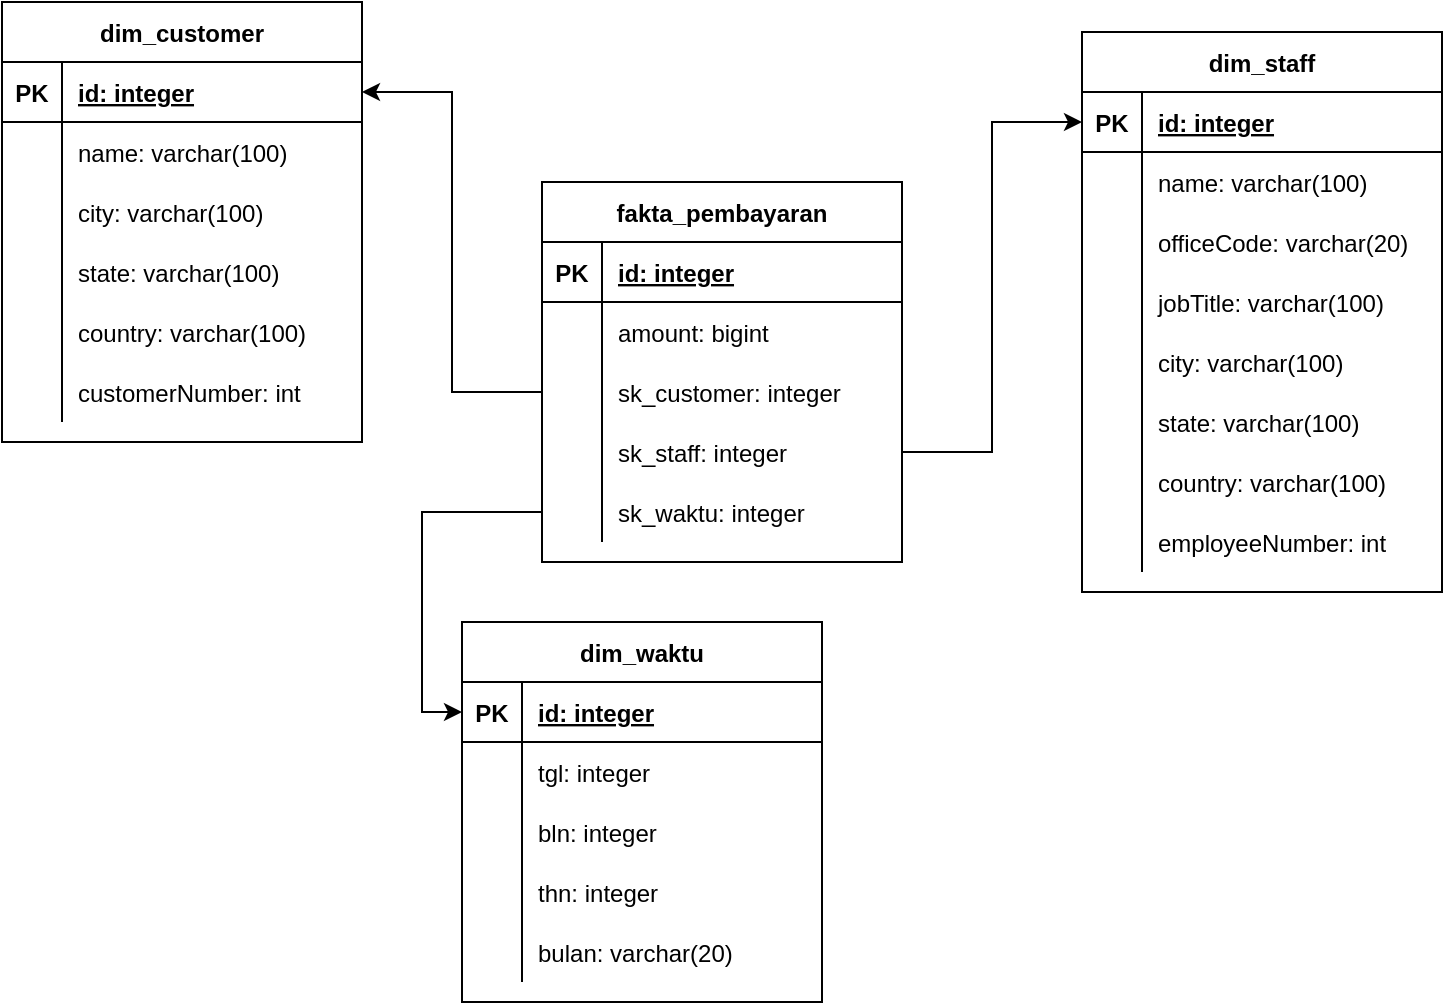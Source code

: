 <mxfile version="13.8.1" type="device"><diagram id="960VVfw8F2LOFo1_3aub" name="Page-1"><mxGraphModel dx="1380" dy="532" grid="1" gridSize="10" guides="1" tooltips="1" connect="1" arrows="1" fold="1" page="1" pageScale="1" pageWidth="850" pageHeight="1100" math="0" shadow="0"><root><mxCell id="0"/><mxCell id="1" parent="0"/><mxCell id="8K4N7G9F1yNt957LgPBC-1" value="fakta_pembayaran" style="shape=table;startSize=30;container=1;collapsible=1;childLayout=tableLayout;fixedRows=1;rowLines=0;fontStyle=1;align=center;resizeLast=1;" parent="1" vertex="1"><mxGeometry x="220" y="110" width="180" height="190" as="geometry"/></mxCell><mxCell id="8K4N7G9F1yNt957LgPBC-2" value="" style="shape=partialRectangle;collapsible=0;dropTarget=0;pointerEvents=0;fillColor=none;top=0;left=0;bottom=1;right=0;points=[[0,0.5],[1,0.5]];portConstraint=eastwest;" parent="8K4N7G9F1yNt957LgPBC-1" vertex="1"><mxGeometry y="30" width="180" height="30" as="geometry"/></mxCell><mxCell id="8K4N7G9F1yNt957LgPBC-3" value="PK" style="shape=partialRectangle;connectable=0;fillColor=none;top=0;left=0;bottom=0;right=0;fontStyle=1;overflow=hidden;" parent="8K4N7G9F1yNt957LgPBC-2" vertex="1"><mxGeometry width="30" height="30" as="geometry"/></mxCell><mxCell id="8K4N7G9F1yNt957LgPBC-4" value="id: integer" style="shape=partialRectangle;connectable=0;fillColor=none;top=0;left=0;bottom=0;right=0;align=left;spacingLeft=6;fontStyle=5;overflow=hidden;" parent="8K4N7G9F1yNt957LgPBC-2" vertex="1"><mxGeometry x="30" width="150" height="30" as="geometry"/></mxCell><mxCell id="8K4N7G9F1yNt957LgPBC-5" value="" style="shape=partialRectangle;collapsible=0;dropTarget=0;pointerEvents=0;fillColor=none;top=0;left=0;bottom=0;right=0;points=[[0,0.5],[1,0.5]];portConstraint=eastwest;" parent="8K4N7G9F1yNt957LgPBC-1" vertex="1"><mxGeometry y="60" width="180" height="30" as="geometry"/></mxCell><mxCell id="8K4N7G9F1yNt957LgPBC-6" value="" style="shape=partialRectangle;connectable=0;fillColor=none;top=0;left=0;bottom=0;right=0;editable=1;overflow=hidden;" parent="8K4N7G9F1yNt957LgPBC-5" vertex="1"><mxGeometry width="30" height="30" as="geometry"/></mxCell><mxCell id="8K4N7G9F1yNt957LgPBC-7" value="amount: bigint" style="shape=partialRectangle;connectable=0;fillColor=none;top=0;left=0;bottom=0;right=0;align=left;spacingLeft=6;overflow=hidden;" parent="8K4N7G9F1yNt957LgPBC-5" vertex="1"><mxGeometry x="30" width="150" height="30" as="geometry"/></mxCell><mxCell id="8K4N7G9F1yNt957LgPBC-30" value="" style="shape=partialRectangle;collapsible=0;dropTarget=0;pointerEvents=0;fillColor=none;top=0;left=0;bottom=0;right=0;points=[[0,0.5],[1,0.5]];portConstraint=eastwest;" parent="8K4N7G9F1yNt957LgPBC-1" vertex="1"><mxGeometry y="90" width="180" height="30" as="geometry"/></mxCell><mxCell id="8K4N7G9F1yNt957LgPBC-31" value="" style="shape=partialRectangle;connectable=0;fillColor=none;top=0;left=0;bottom=0;right=0;editable=1;overflow=hidden;" parent="8K4N7G9F1yNt957LgPBC-30" vertex="1"><mxGeometry width="30" height="30" as="geometry"/></mxCell><mxCell id="8K4N7G9F1yNt957LgPBC-32" value="sk_customer: integer" style="shape=partialRectangle;connectable=0;fillColor=none;top=0;left=0;bottom=0;right=0;align=left;spacingLeft=6;overflow=hidden;" parent="8K4N7G9F1yNt957LgPBC-30" vertex="1"><mxGeometry x="30" width="150" height="30" as="geometry"/></mxCell><mxCell id="8K4N7G9F1yNt957LgPBC-56" value="" style="shape=partialRectangle;collapsible=0;dropTarget=0;pointerEvents=0;fillColor=none;top=0;left=0;bottom=0;right=0;points=[[0,0.5],[1,0.5]];portConstraint=eastwest;" parent="8K4N7G9F1yNt957LgPBC-1" vertex="1"><mxGeometry y="120" width="180" height="30" as="geometry"/></mxCell><mxCell id="8K4N7G9F1yNt957LgPBC-57" value="" style="shape=partialRectangle;connectable=0;fillColor=none;top=0;left=0;bottom=0;right=0;editable=1;overflow=hidden;" parent="8K4N7G9F1yNt957LgPBC-56" vertex="1"><mxGeometry width="30" height="30" as="geometry"/></mxCell><mxCell id="8K4N7G9F1yNt957LgPBC-58" value="sk_staff: integer" style="shape=partialRectangle;connectable=0;fillColor=none;top=0;left=0;bottom=0;right=0;align=left;spacingLeft=6;overflow=hidden;" parent="8K4N7G9F1yNt957LgPBC-56" vertex="1"><mxGeometry x="30" width="150" height="30" as="geometry"/></mxCell><mxCell id="8K4N7G9F1yNt957LgPBC-76" value="" style="shape=partialRectangle;collapsible=0;dropTarget=0;pointerEvents=0;fillColor=none;top=0;left=0;bottom=0;right=0;points=[[0,0.5],[1,0.5]];portConstraint=eastwest;" parent="8K4N7G9F1yNt957LgPBC-1" vertex="1"><mxGeometry y="150" width="180" height="30" as="geometry"/></mxCell><mxCell id="8K4N7G9F1yNt957LgPBC-77" value="" style="shape=partialRectangle;connectable=0;fillColor=none;top=0;left=0;bottom=0;right=0;editable=1;overflow=hidden;" parent="8K4N7G9F1yNt957LgPBC-76" vertex="1"><mxGeometry width="30" height="30" as="geometry"/></mxCell><mxCell id="8K4N7G9F1yNt957LgPBC-78" value="sk_waktu: integer" style="shape=partialRectangle;connectable=0;fillColor=none;top=0;left=0;bottom=0;right=0;align=left;spacingLeft=6;overflow=hidden;" parent="8K4N7G9F1yNt957LgPBC-76" vertex="1"><mxGeometry x="30" width="150" height="30" as="geometry"/></mxCell><mxCell id="8K4N7G9F1yNt957LgPBC-14" value="dim_customer" style="shape=table;startSize=30;container=1;collapsible=1;childLayout=tableLayout;fixedRows=1;rowLines=0;fontStyle=1;align=center;resizeLast=1;" parent="1" vertex="1"><mxGeometry x="-50" y="20" width="180" height="220" as="geometry"/></mxCell><mxCell id="8K4N7G9F1yNt957LgPBC-15" value="" style="shape=partialRectangle;collapsible=0;dropTarget=0;pointerEvents=0;fillColor=none;top=0;left=0;bottom=1;right=0;points=[[0,0.5],[1,0.5]];portConstraint=eastwest;" parent="8K4N7G9F1yNt957LgPBC-14" vertex="1"><mxGeometry y="30" width="180" height="30" as="geometry"/></mxCell><mxCell id="8K4N7G9F1yNt957LgPBC-16" value="PK" style="shape=partialRectangle;connectable=0;fillColor=none;top=0;left=0;bottom=0;right=0;fontStyle=1;overflow=hidden;" parent="8K4N7G9F1yNt957LgPBC-15" vertex="1"><mxGeometry width="30" height="30" as="geometry"/></mxCell><mxCell id="8K4N7G9F1yNt957LgPBC-17" value="id: integer" style="shape=partialRectangle;connectable=0;fillColor=none;top=0;left=0;bottom=0;right=0;align=left;spacingLeft=6;fontStyle=5;overflow=hidden;" parent="8K4N7G9F1yNt957LgPBC-15" vertex="1"><mxGeometry x="30" width="150" height="30" as="geometry"/></mxCell><mxCell id="8K4N7G9F1yNt957LgPBC-18" value="" style="shape=partialRectangle;collapsible=0;dropTarget=0;pointerEvents=0;fillColor=none;top=0;left=0;bottom=0;right=0;points=[[0,0.5],[1,0.5]];portConstraint=eastwest;" parent="8K4N7G9F1yNt957LgPBC-14" vertex="1"><mxGeometry y="60" width="180" height="30" as="geometry"/></mxCell><mxCell id="8K4N7G9F1yNt957LgPBC-19" value="" style="shape=partialRectangle;connectable=0;fillColor=none;top=0;left=0;bottom=0;right=0;editable=1;overflow=hidden;" parent="8K4N7G9F1yNt957LgPBC-18" vertex="1"><mxGeometry width="30" height="30" as="geometry"/></mxCell><mxCell id="8K4N7G9F1yNt957LgPBC-20" value="name: varchar(100)" style="shape=partialRectangle;connectable=0;fillColor=none;top=0;left=0;bottom=0;right=0;align=left;spacingLeft=6;overflow=hidden;" parent="8K4N7G9F1yNt957LgPBC-18" vertex="1"><mxGeometry x="30" width="150" height="30" as="geometry"/></mxCell><mxCell id="8K4N7G9F1yNt957LgPBC-21" value="" style="shape=partialRectangle;collapsible=0;dropTarget=0;pointerEvents=0;fillColor=none;top=0;left=0;bottom=0;right=0;points=[[0,0.5],[1,0.5]];portConstraint=eastwest;" parent="8K4N7G9F1yNt957LgPBC-14" vertex="1"><mxGeometry y="90" width="180" height="30" as="geometry"/></mxCell><mxCell id="8K4N7G9F1yNt957LgPBC-22" value="" style="shape=partialRectangle;connectable=0;fillColor=none;top=0;left=0;bottom=0;right=0;editable=1;overflow=hidden;" parent="8K4N7G9F1yNt957LgPBC-21" vertex="1"><mxGeometry width="30" height="30" as="geometry"/></mxCell><mxCell id="8K4N7G9F1yNt957LgPBC-23" value="city: varchar(100)" style="shape=partialRectangle;connectable=0;fillColor=none;top=0;left=0;bottom=0;right=0;align=left;spacingLeft=6;overflow=hidden;" parent="8K4N7G9F1yNt957LgPBC-21" vertex="1"><mxGeometry x="30" width="150" height="30" as="geometry"/></mxCell><mxCell id="8K4N7G9F1yNt957LgPBC-24" value="" style="shape=partialRectangle;collapsible=0;dropTarget=0;pointerEvents=0;fillColor=none;top=0;left=0;bottom=0;right=0;points=[[0,0.5],[1,0.5]];portConstraint=eastwest;" parent="8K4N7G9F1yNt957LgPBC-14" vertex="1"><mxGeometry y="120" width="180" height="30" as="geometry"/></mxCell><mxCell id="8K4N7G9F1yNt957LgPBC-25" value="" style="shape=partialRectangle;connectable=0;fillColor=none;top=0;left=0;bottom=0;right=0;editable=1;overflow=hidden;" parent="8K4N7G9F1yNt957LgPBC-24" vertex="1"><mxGeometry width="30" height="30" as="geometry"/></mxCell><mxCell id="8K4N7G9F1yNt957LgPBC-26" value="state: varchar(100)" style="shape=partialRectangle;connectable=0;fillColor=none;top=0;left=0;bottom=0;right=0;align=left;spacingLeft=6;overflow=hidden;" parent="8K4N7G9F1yNt957LgPBC-24" vertex="1"><mxGeometry x="30" width="150" height="30" as="geometry"/></mxCell><mxCell id="8K4N7G9F1yNt957LgPBC-27" value="" style="shape=partialRectangle;collapsible=0;dropTarget=0;pointerEvents=0;fillColor=none;top=0;left=0;bottom=0;right=0;points=[[0,0.5],[1,0.5]];portConstraint=eastwest;" parent="8K4N7G9F1yNt957LgPBC-14" vertex="1"><mxGeometry y="150" width="180" height="30" as="geometry"/></mxCell><mxCell id="8K4N7G9F1yNt957LgPBC-28" value="" style="shape=partialRectangle;connectable=0;fillColor=none;top=0;left=0;bottom=0;right=0;editable=1;overflow=hidden;" parent="8K4N7G9F1yNt957LgPBC-27" vertex="1"><mxGeometry width="30" height="30" as="geometry"/></mxCell><mxCell id="8K4N7G9F1yNt957LgPBC-29" value="country: varchar(100)" style="shape=partialRectangle;connectable=0;fillColor=none;top=0;left=0;bottom=0;right=0;align=left;spacingLeft=6;overflow=hidden;" parent="8K4N7G9F1yNt957LgPBC-27" vertex="1"><mxGeometry x="30" width="150" height="30" as="geometry"/></mxCell><mxCell id="LCHQSZmgaqQRjCKVx0z8-1" value="" style="shape=partialRectangle;collapsible=0;dropTarget=0;pointerEvents=0;fillColor=none;top=0;left=0;bottom=0;right=0;points=[[0,0.5],[1,0.5]];portConstraint=eastwest;" parent="8K4N7G9F1yNt957LgPBC-14" vertex="1"><mxGeometry y="180" width="180" height="30" as="geometry"/></mxCell><mxCell id="LCHQSZmgaqQRjCKVx0z8-2" value="" style="shape=partialRectangle;connectable=0;fillColor=none;top=0;left=0;bottom=0;right=0;editable=1;overflow=hidden;" parent="LCHQSZmgaqQRjCKVx0z8-1" vertex="1"><mxGeometry width="30" height="30" as="geometry"/></mxCell><mxCell id="LCHQSZmgaqQRjCKVx0z8-3" value="customerNumber: int" style="shape=partialRectangle;connectable=0;fillColor=none;top=0;left=0;bottom=0;right=0;align=left;spacingLeft=6;overflow=hidden;" parent="LCHQSZmgaqQRjCKVx0z8-1" vertex="1"><mxGeometry x="30" width="150" height="30" as="geometry"/></mxCell><mxCell id="8K4N7G9F1yNt957LgPBC-33" style="edgeStyle=orthogonalEdgeStyle;rounded=0;orthogonalLoop=1;jettySize=auto;html=1;entryX=1;entryY=0.5;entryDx=0;entryDy=0;" parent="1" source="8K4N7G9F1yNt957LgPBC-30" target="8K4N7G9F1yNt957LgPBC-15" edge="1"><mxGeometry relative="1" as="geometry"/></mxCell><mxCell id="8K4N7G9F1yNt957LgPBC-34" value="dim_staff" style="shape=table;startSize=30;container=1;collapsible=1;childLayout=tableLayout;fixedRows=1;rowLines=0;fontStyle=1;align=center;resizeLast=1;" parent="1" vertex="1"><mxGeometry x="490" y="35" width="180" height="280" as="geometry"/></mxCell><mxCell id="8K4N7G9F1yNt957LgPBC-35" value="" style="shape=partialRectangle;collapsible=0;dropTarget=0;pointerEvents=0;fillColor=none;top=0;left=0;bottom=1;right=0;points=[[0,0.5],[1,0.5]];portConstraint=eastwest;" parent="8K4N7G9F1yNt957LgPBC-34" vertex="1"><mxGeometry y="30" width="180" height="30" as="geometry"/></mxCell><mxCell id="8K4N7G9F1yNt957LgPBC-36" value="PK" style="shape=partialRectangle;connectable=0;fillColor=none;top=0;left=0;bottom=0;right=0;fontStyle=1;overflow=hidden;" parent="8K4N7G9F1yNt957LgPBC-35" vertex="1"><mxGeometry width="30" height="30" as="geometry"/></mxCell><mxCell id="8K4N7G9F1yNt957LgPBC-37" value="id: integer" style="shape=partialRectangle;connectable=0;fillColor=none;top=0;left=0;bottom=0;right=0;align=left;spacingLeft=6;fontStyle=5;overflow=hidden;" parent="8K4N7G9F1yNt957LgPBC-35" vertex="1"><mxGeometry x="30" width="150" height="30" as="geometry"/></mxCell><mxCell id="8K4N7G9F1yNt957LgPBC-38" value="" style="shape=partialRectangle;collapsible=0;dropTarget=0;pointerEvents=0;fillColor=none;top=0;left=0;bottom=0;right=0;points=[[0,0.5],[1,0.5]];portConstraint=eastwest;" parent="8K4N7G9F1yNt957LgPBC-34" vertex="1"><mxGeometry y="60" width="180" height="30" as="geometry"/></mxCell><mxCell id="8K4N7G9F1yNt957LgPBC-39" value="" style="shape=partialRectangle;connectable=0;fillColor=none;top=0;left=0;bottom=0;right=0;editable=1;overflow=hidden;" parent="8K4N7G9F1yNt957LgPBC-38" vertex="1"><mxGeometry width="30" height="30" as="geometry"/></mxCell><mxCell id="8K4N7G9F1yNt957LgPBC-40" value="name: varchar(100)" style="shape=partialRectangle;connectable=0;fillColor=none;top=0;left=0;bottom=0;right=0;align=left;spacingLeft=6;overflow=hidden;" parent="8K4N7G9F1yNt957LgPBC-38" vertex="1"><mxGeometry x="30" width="150" height="30" as="geometry"/></mxCell><mxCell id="8K4N7G9F1yNt957LgPBC-41" value="" style="shape=partialRectangle;collapsible=0;dropTarget=0;pointerEvents=0;fillColor=none;top=0;left=0;bottom=0;right=0;points=[[0,0.5],[1,0.5]];portConstraint=eastwest;" parent="8K4N7G9F1yNt957LgPBC-34" vertex="1"><mxGeometry y="90" width="180" height="30" as="geometry"/></mxCell><mxCell id="8K4N7G9F1yNt957LgPBC-42" value="" style="shape=partialRectangle;connectable=0;fillColor=none;top=0;left=0;bottom=0;right=0;editable=1;overflow=hidden;" parent="8K4N7G9F1yNt957LgPBC-41" vertex="1"><mxGeometry width="30" height="30" as="geometry"/></mxCell><mxCell id="8K4N7G9F1yNt957LgPBC-43" value="officeCode: varchar(20)" style="shape=partialRectangle;connectable=0;fillColor=none;top=0;left=0;bottom=0;right=0;align=left;spacingLeft=6;overflow=hidden;" parent="8K4N7G9F1yNt957LgPBC-41" vertex="1"><mxGeometry x="30" width="150" height="30" as="geometry"/></mxCell><mxCell id="8K4N7G9F1yNt957LgPBC-44" value="" style="shape=partialRectangle;collapsible=0;dropTarget=0;pointerEvents=0;fillColor=none;top=0;left=0;bottom=0;right=0;points=[[0,0.5],[1,0.5]];portConstraint=eastwest;" parent="8K4N7G9F1yNt957LgPBC-34" vertex="1"><mxGeometry y="120" width="180" height="30" as="geometry"/></mxCell><mxCell id="8K4N7G9F1yNt957LgPBC-45" value="" style="shape=partialRectangle;connectable=0;fillColor=none;top=0;left=0;bottom=0;right=0;editable=1;overflow=hidden;" parent="8K4N7G9F1yNt957LgPBC-44" vertex="1"><mxGeometry width="30" height="30" as="geometry"/></mxCell><mxCell id="8K4N7G9F1yNt957LgPBC-46" value="jobTitle: varchar(100)" style="shape=partialRectangle;connectable=0;fillColor=none;top=0;left=0;bottom=0;right=0;align=left;spacingLeft=6;overflow=hidden;" parent="8K4N7G9F1yNt957LgPBC-44" vertex="1"><mxGeometry x="30" width="150" height="30" as="geometry"/></mxCell><mxCell id="8K4N7G9F1yNt957LgPBC-47" value="" style="shape=partialRectangle;collapsible=0;dropTarget=0;pointerEvents=0;fillColor=none;top=0;left=0;bottom=0;right=0;points=[[0,0.5],[1,0.5]];portConstraint=eastwest;" parent="8K4N7G9F1yNt957LgPBC-34" vertex="1"><mxGeometry y="150" width="180" height="30" as="geometry"/></mxCell><mxCell id="8K4N7G9F1yNt957LgPBC-48" value="" style="shape=partialRectangle;connectable=0;fillColor=none;top=0;left=0;bottom=0;right=0;editable=1;overflow=hidden;" parent="8K4N7G9F1yNt957LgPBC-47" vertex="1"><mxGeometry width="30" height="30" as="geometry"/></mxCell><mxCell id="8K4N7G9F1yNt957LgPBC-49" value="city: varchar(100)" style="shape=partialRectangle;connectable=0;fillColor=none;top=0;left=0;bottom=0;right=0;align=left;spacingLeft=6;overflow=hidden;" parent="8K4N7G9F1yNt957LgPBC-47" vertex="1"><mxGeometry x="30" width="150" height="30" as="geometry"/></mxCell><mxCell id="8K4N7G9F1yNt957LgPBC-50" value="" style="shape=partialRectangle;collapsible=0;dropTarget=0;pointerEvents=0;fillColor=none;top=0;left=0;bottom=0;right=0;points=[[0,0.5],[1,0.5]];portConstraint=eastwest;" parent="8K4N7G9F1yNt957LgPBC-34" vertex="1"><mxGeometry y="180" width="180" height="30" as="geometry"/></mxCell><mxCell id="8K4N7G9F1yNt957LgPBC-51" value="" style="shape=partialRectangle;connectable=0;fillColor=none;top=0;left=0;bottom=0;right=0;editable=1;overflow=hidden;" parent="8K4N7G9F1yNt957LgPBC-50" vertex="1"><mxGeometry width="30" height="30" as="geometry"/></mxCell><mxCell id="8K4N7G9F1yNt957LgPBC-52" value="state: varchar(100)" style="shape=partialRectangle;connectable=0;fillColor=none;top=0;left=0;bottom=0;right=0;align=left;spacingLeft=6;overflow=hidden;" parent="8K4N7G9F1yNt957LgPBC-50" vertex="1"><mxGeometry x="30" width="150" height="30" as="geometry"/></mxCell><mxCell id="8K4N7G9F1yNt957LgPBC-53" value="" style="shape=partialRectangle;collapsible=0;dropTarget=0;pointerEvents=0;fillColor=none;top=0;left=0;bottom=0;right=0;points=[[0,0.5],[1,0.5]];portConstraint=eastwest;" parent="8K4N7G9F1yNt957LgPBC-34" vertex="1"><mxGeometry y="210" width="180" height="30" as="geometry"/></mxCell><mxCell id="8K4N7G9F1yNt957LgPBC-54" value="" style="shape=partialRectangle;connectable=0;fillColor=none;top=0;left=0;bottom=0;right=0;editable=1;overflow=hidden;" parent="8K4N7G9F1yNt957LgPBC-53" vertex="1"><mxGeometry width="30" height="30" as="geometry"/></mxCell><mxCell id="8K4N7G9F1yNt957LgPBC-55" value="country: varchar(100)" style="shape=partialRectangle;connectable=0;fillColor=none;top=0;left=0;bottom=0;right=0;align=left;spacingLeft=6;overflow=hidden;" parent="8K4N7G9F1yNt957LgPBC-53" vertex="1"><mxGeometry x="30" width="150" height="30" as="geometry"/></mxCell><mxCell id="Fzt1WfBttlxCSp7DaMeg-1" value="" style="shape=partialRectangle;collapsible=0;dropTarget=0;pointerEvents=0;fillColor=none;top=0;left=0;bottom=0;right=0;points=[[0,0.5],[1,0.5]];portConstraint=eastwest;" vertex="1" parent="8K4N7G9F1yNt957LgPBC-34"><mxGeometry y="240" width="180" height="30" as="geometry"/></mxCell><mxCell id="Fzt1WfBttlxCSp7DaMeg-2" value="" style="shape=partialRectangle;connectable=0;fillColor=none;top=0;left=0;bottom=0;right=0;editable=1;overflow=hidden;" vertex="1" parent="Fzt1WfBttlxCSp7DaMeg-1"><mxGeometry width="30" height="30" as="geometry"/></mxCell><mxCell id="Fzt1WfBttlxCSp7DaMeg-3" value="employeeNumber: int" style="shape=partialRectangle;connectable=0;fillColor=none;top=0;left=0;bottom=0;right=0;align=left;spacingLeft=6;overflow=hidden;" vertex="1" parent="Fzt1WfBttlxCSp7DaMeg-1"><mxGeometry x="30" width="150" height="30" as="geometry"/></mxCell><mxCell id="8K4N7G9F1yNt957LgPBC-59" style="edgeStyle=orthogonalEdgeStyle;rounded=0;orthogonalLoop=1;jettySize=auto;html=1;entryX=0;entryY=0.5;entryDx=0;entryDy=0;" parent="1" source="8K4N7G9F1yNt957LgPBC-56" target="8K4N7G9F1yNt957LgPBC-35" edge="1"><mxGeometry relative="1" as="geometry"/></mxCell><mxCell id="8K4N7G9F1yNt957LgPBC-60" value="dim_waktu" style="shape=table;startSize=30;container=1;collapsible=1;childLayout=tableLayout;fixedRows=1;rowLines=0;fontStyle=1;align=center;resizeLast=1;" parent="1" vertex="1"><mxGeometry x="180" y="330" width="180" height="190" as="geometry"/></mxCell><mxCell id="8K4N7G9F1yNt957LgPBC-61" value="" style="shape=partialRectangle;collapsible=0;dropTarget=0;pointerEvents=0;fillColor=none;top=0;left=0;bottom=1;right=0;points=[[0,0.5],[1,0.5]];portConstraint=eastwest;" parent="8K4N7G9F1yNt957LgPBC-60" vertex="1"><mxGeometry y="30" width="180" height="30" as="geometry"/></mxCell><mxCell id="8K4N7G9F1yNt957LgPBC-62" value="PK" style="shape=partialRectangle;connectable=0;fillColor=none;top=0;left=0;bottom=0;right=0;fontStyle=1;overflow=hidden;" parent="8K4N7G9F1yNt957LgPBC-61" vertex="1"><mxGeometry width="30" height="30" as="geometry"/></mxCell><mxCell id="8K4N7G9F1yNt957LgPBC-63" value="id: integer" style="shape=partialRectangle;connectable=0;fillColor=none;top=0;left=0;bottom=0;right=0;align=left;spacingLeft=6;fontStyle=5;overflow=hidden;" parent="8K4N7G9F1yNt957LgPBC-61" vertex="1"><mxGeometry x="30" width="150" height="30" as="geometry"/></mxCell><mxCell id="8K4N7G9F1yNt957LgPBC-64" value="" style="shape=partialRectangle;collapsible=0;dropTarget=0;pointerEvents=0;fillColor=none;top=0;left=0;bottom=0;right=0;points=[[0,0.5],[1,0.5]];portConstraint=eastwest;" parent="8K4N7G9F1yNt957LgPBC-60" vertex="1"><mxGeometry y="60" width="180" height="30" as="geometry"/></mxCell><mxCell id="8K4N7G9F1yNt957LgPBC-65" value="" style="shape=partialRectangle;connectable=0;fillColor=none;top=0;left=0;bottom=0;right=0;editable=1;overflow=hidden;" parent="8K4N7G9F1yNt957LgPBC-64" vertex="1"><mxGeometry width="30" height="30" as="geometry"/></mxCell><mxCell id="8K4N7G9F1yNt957LgPBC-66" value="tgl: integer" style="shape=partialRectangle;connectable=0;fillColor=none;top=0;left=0;bottom=0;right=0;align=left;spacingLeft=6;overflow=hidden;" parent="8K4N7G9F1yNt957LgPBC-64" vertex="1"><mxGeometry x="30" width="150" height="30" as="geometry"/></mxCell><mxCell id="8K4N7G9F1yNt957LgPBC-67" value="" style="shape=partialRectangle;collapsible=0;dropTarget=0;pointerEvents=0;fillColor=none;top=0;left=0;bottom=0;right=0;points=[[0,0.5],[1,0.5]];portConstraint=eastwest;" parent="8K4N7G9F1yNt957LgPBC-60" vertex="1"><mxGeometry y="90" width="180" height="30" as="geometry"/></mxCell><mxCell id="8K4N7G9F1yNt957LgPBC-68" value="" style="shape=partialRectangle;connectable=0;fillColor=none;top=0;left=0;bottom=0;right=0;editable=1;overflow=hidden;" parent="8K4N7G9F1yNt957LgPBC-67" vertex="1"><mxGeometry width="30" height="30" as="geometry"/></mxCell><mxCell id="8K4N7G9F1yNt957LgPBC-69" value="bln: integer" style="shape=partialRectangle;connectable=0;fillColor=none;top=0;left=0;bottom=0;right=0;align=left;spacingLeft=6;overflow=hidden;" parent="8K4N7G9F1yNt957LgPBC-67" vertex="1"><mxGeometry x="30" width="150" height="30" as="geometry"/></mxCell><mxCell id="8K4N7G9F1yNt957LgPBC-70" value="" style="shape=partialRectangle;collapsible=0;dropTarget=0;pointerEvents=0;fillColor=none;top=0;left=0;bottom=0;right=0;points=[[0,0.5],[1,0.5]];portConstraint=eastwest;" parent="8K4N7G9F1yNt957LgPBC-60" vertex="1"><mxGeometry y="120" width="180" height="30" as="geometry"/></mxCell><mxCell id="8K4N7G9F1yNt957LgPBC-71" value="" style="shape=partialRectangle;connectable=0;fillColor=none;top=0;left=0;bottom=0;right=0;editable=1;overflow=hidden;" parent="8K4N7G9F1yNt957LgPBC-70" vertex="1"><mxGeometry width="30" height="30" as="geometry"/></mxCell><mxCell id="8K4N7G9F1yNt957LgPBC-72" value="thn: integer" style="shape=partialRectangle;connectable=0;fillColor=none;top=0;left=0;bottom=0;right=0;align=left;spacingLeft=6;overflow=hidden;" parent="8K4N7G9F1yNt957LgPBC-70" vertex="1"><mxGeometry x="30" width="150" height="30" as="geometry"/></mxCell><mxCell id="8K4N7G9F1yNt957LgPBC-73" value="" style="shape=partialRectangle;collapsible=0;dropTarget=0;pointerEvents=0;fillColor=none;top=0;left=0;bottom=0;right=0;points=[[0,0.5],[1,0.5]];portConstraint=eastwest;" parent="8K4N7G9F1yNt957LgPBC-60" vertex="1"><mxGeometry y="150" width="180" height="30" as="geometry"/></mxCell><mxCell id="8K4N7G9F1yNt957LgPBC-74" value="" style="shape=partialRectangle;connectable=0;fillColor=none;top=0;left=0;bottom=0;right=0;editable=1;overflow=hidden;" parent="8K4N7G9F1yNt957LgPBC-73" vertex="1"><mxGeometry width="30" height="30" as="geometry"/></mxCell><mxCell id="8K4N7G9F1yNt957LgPBC-75" value="bulan: varchar(20)" style="shape=partialRectangle;connectable=0;fillColor=none;top=0;left=0;bottom=0;right=0;align=left;spacingLeft=6;overflow=hidden;" parent="8K4N7G9F1yNt957LgPBC-73" vertex="1"><mxGeometry x="30" width="150" height="30" as="geometry"/></mxCell><mxCell id="8K4N7G9F1yNt957LgPBC-79" style="edgeStyle=orthogonalEdgeStyle;rounded=0;orthogonalLoop=1;jettySize=auto;html=1;entryX=0;entryY=0.5;entryDx=0;entryDy=0;" parent="1" source="8K4N7G9F1yNt957LgPBC-76" target="8K4N7G9F1yNt957LgPBC-61" edge="1"><mxGeometry relative="1" as="geometry"/></mxCell></root></mxGraphModel></diagram></mxfile>